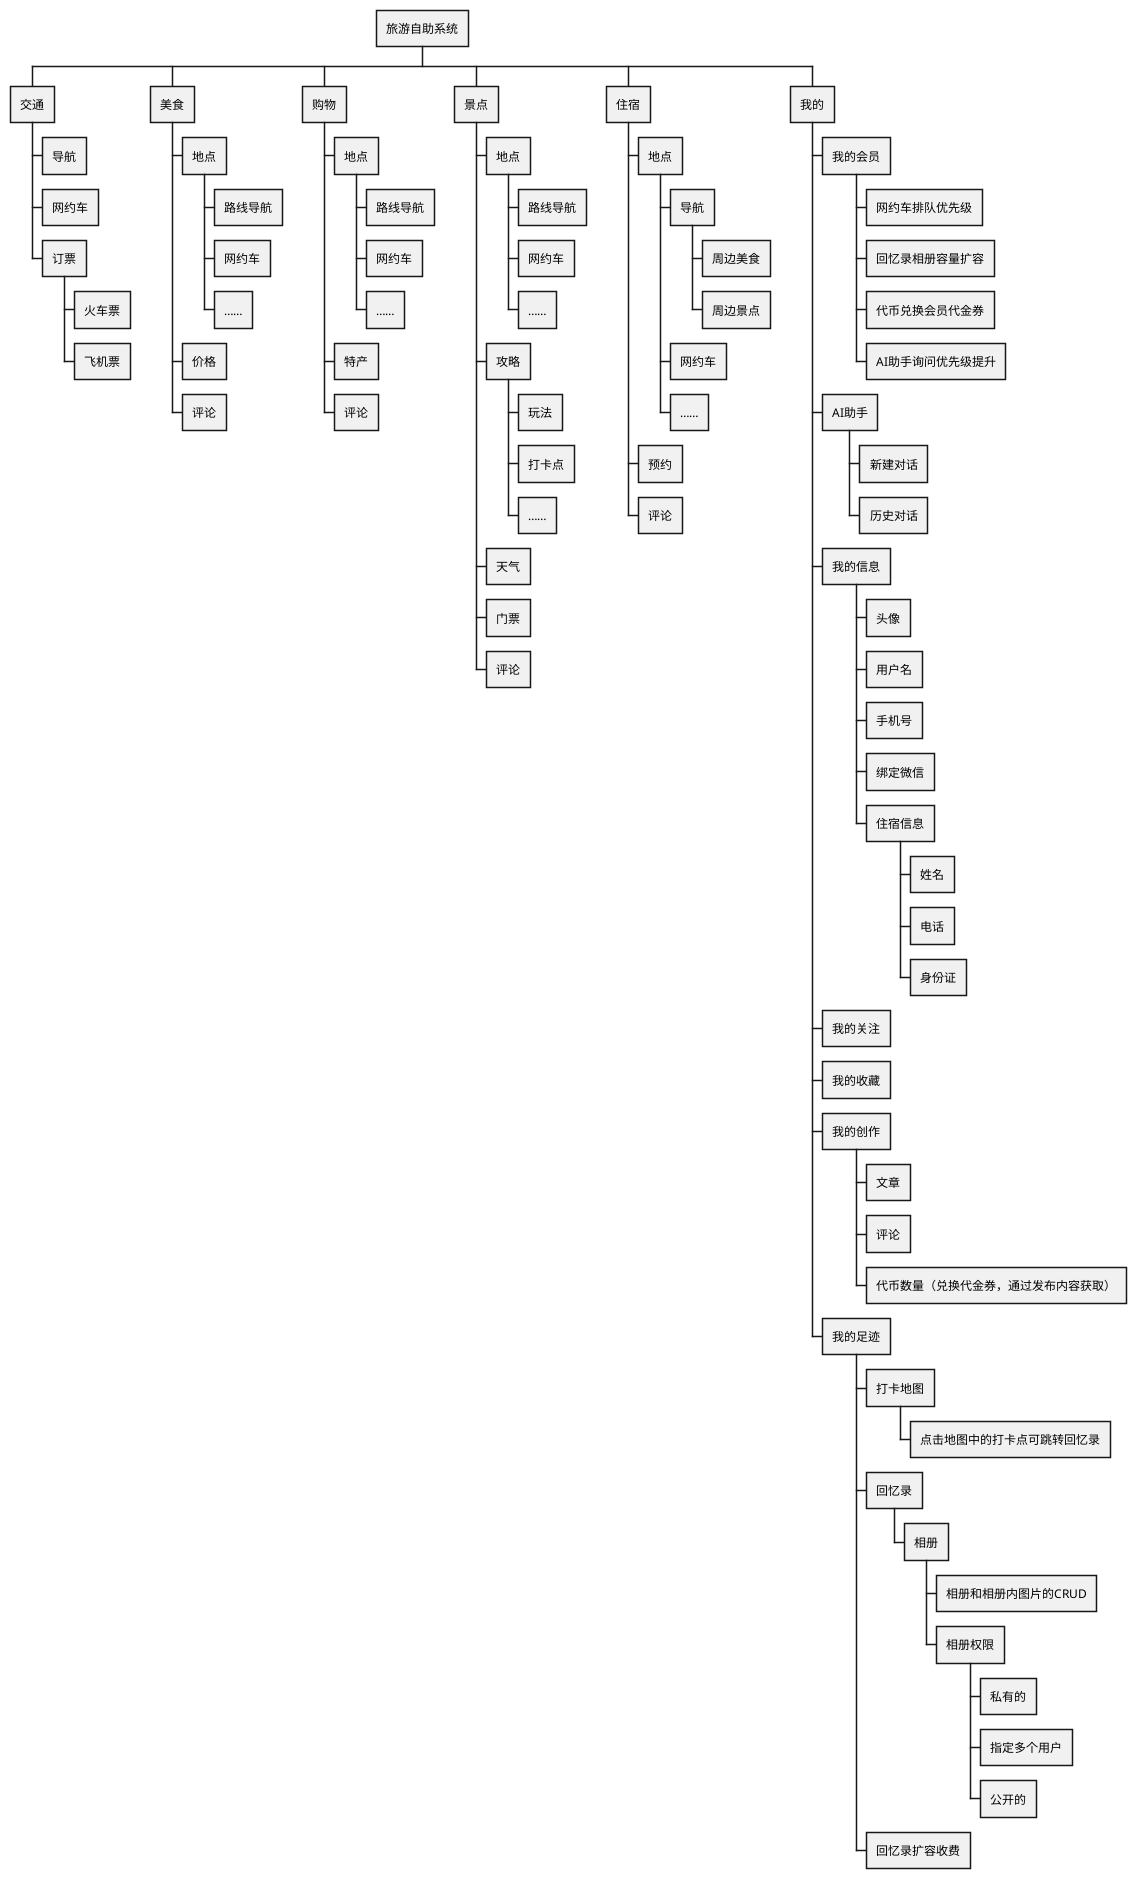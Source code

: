 @startwbs
'https://plantuml.com/wbs-diagram

* 旅游自助系统
** 交通
*** 导航
*** 网约车
*** 订票
**** 火车票
**** 飞机票
** 美食
*** 地点
**** 路线导航
**** 网约车
**** ……
*** 价格
*** 评论
** 购物
*** 地点
**** 路线导航
**** 网约车
**** ……
*** 特产
*** 评论
** 景点
*** 地点
**** 路线导航
**** 网约车
**** ……
*** 攻略
**** 玩法
**** 打卡点
**** ……
*** 天气
*** 门票
*** 评论
** 住宿
*** 地点
**** 导航
***** 周边美食
***** 周边景点
**** 网约车
**** ……
*** 预约
*** 评论
** 我的
*** 我的会员
**** 网约车排队优先级
**** 回忆录相册容量扩容
**** 代币兑换会员代金券
**** AI助手询问优先级提升
*** AI助手
**** 新建对话
**** 历史对话
*** 我的信息
**** 头像
**** 用户名
**** 手机号
**** 绑定微信
**** 住宿信息
***** 姓名
***** 电话
***** 身份证
*** 我的关注
*** 我的收藏
*** 我的创作
**** 文章
**** 评论
**** 代币数量（兑换代金券，通过发布内容获取）
*** 我的足迹
**** 打卡地图
***** 点击地图中的打卡点可跳转回忆录
**** 回忆录
***** 相册
****** 相册和相册内图片的CRUD
****** 相册权限
******* 私有的
******* 指定多个用户
******* 公开的
**** 回忆录扩容收费

@endwbs